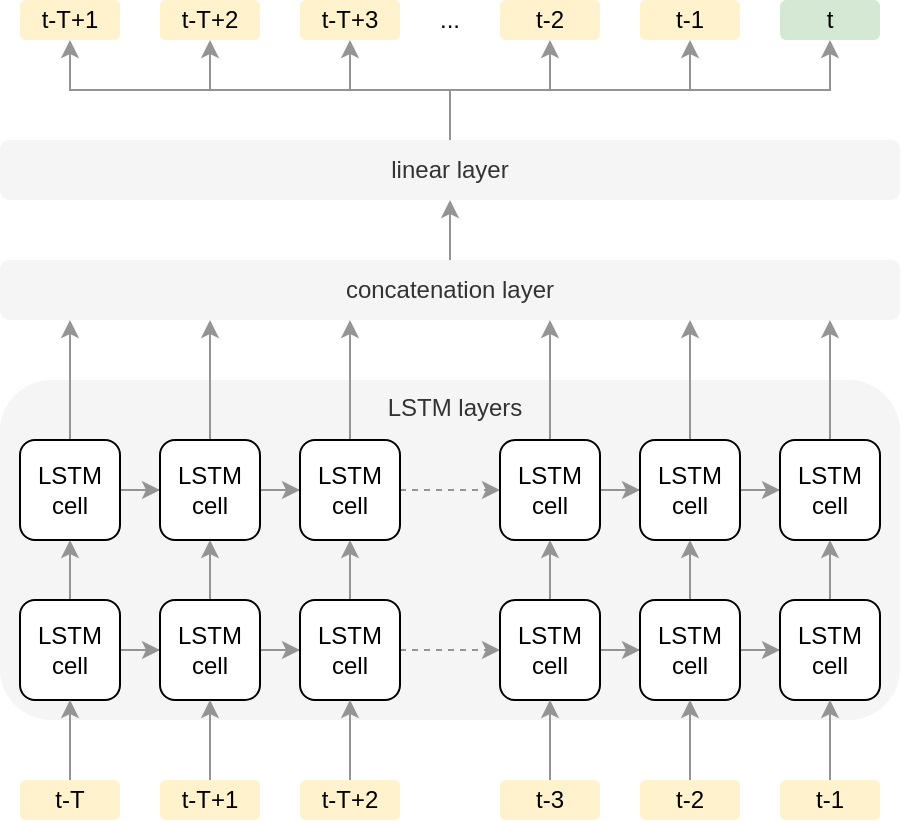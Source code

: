 <mxfile version="14.2.9" type="github">
  <diagram id="lamqM21WEhPO7RY_PFyA" name="Page-1">
    <mxGraphModel dx="858" dy="871" grid="1" gridSize="10" guides="1" tooltips="1" connect="1" arrows="1" fold="1" page="1" pageScale="1" pageWidth="827" pageHeight="1169" math="0" shadow="0">
      <root>
        <mxCell id="0" />
        <mxCell id="1" parent="0" />
        <mxCell id="bdwbAZbaEgQjwI4cp7zP-87" value="LSTM&amp;nbsp;layers" style="rounded=1;whiteSpace=wrap;html=1;shadow=0;sketch=0;glass=0;fillColor=#f5f5f5;fontColor=#333333;strokeColor=none;align=center;spacingRight=7;spacingLeft=12;verticalAlign=top;" vertex="1" parent="1">
          <mxGeometry x="120" y="310" width="450" height="170" as="geometry" />
        </mxCell>
        <mxCell id="bdwbAZbaEgQjwI4cp7zP-10" style="edgeStyle=orthogonalEdgeStyle;rounded=0;orthogonalLoop=1;jettySize=auto;html=1;entryX=0;entryY=0.5;entryDx=0;entryDy=0;strokeColor=#949494;" edge="1" parent="1" source="bdwbAZbaEgQjwI4cp7zP-2" target="bdwbAZbaEgQjwI4cp7zP-3">
          <mxGeometry relative="1" as="geometry" />
        </mxCell>
        <mxCell id="bdwbAZbaEgQjwI4cp7zP-26" style="edgeStyle=orthogonalEdgeStyle;rounded=0;orthogonalLoop=1;jettySize=auto;html=1;strokeColor=#949494;" edge="1" parent="1" source="bdwbAZbaEgQjwI4cp7zP-2" target="bdwbAZbaEgQjwI4cp7zP-16">
          <mxGeometry relative="1" as="geometry" />
        </mxCell>
        <mxCell id="bdwbAZbaEgQjwI4cp7zP-2" value="LSTM&lt;br&gt;cell" style="rounded=1;whiteSpace=wrap;html=1;" vertex="1" parent="1">
          <mxGeometry x="130" y="420" width="50" height="50" as="geometry" />
        </mxCell>
        <mxCell id="bdwbAZbaEgQjwI4cp7zP-11" style="edgeStyle=orthogonalEdgeStyle;rounded=0;orthogonalLoop=1;jettySize=auto;html=1;entryX=0;entryY=0.5;entryDx=0;entryDy=0;strokeColor=#949494;" edge="1" parent="1" source="bdwbAZbaEgQjwI4cp7zP-3" target="bdwbAZbaEgQjwI4cp7zP-4">
          <mxGeometry relative="1" as="geometry" />
        </mxCell>
        <mxCell id="bdwbAZbaEgQjwI4cp7zP-27" style="edgeStyle=orthogonalEdgeStyle;rounded=0;orthogonalLoop=1;jettySize=auto;html=1;entryX=0.5;entryY=1;entryDx=0;entryDy=0;strokeColor=#949494;" edge="1" parent="1" source="bdwbAZbaEgQjwI4cp7zP-3" target="bdwbAZbaEgQjwI4cp7zP-18">
          <mxGeometry relative="1" as="geometry" />
        </mxCell>
        <mxCell id="bdwbAZbaEgQjwI4cp7zP-3" value="LSTM&lt;br&gt;cell" style="rounded=1;whiteSpace=wrap;html=1;" vertex="1" parent="1">
          <mxGeometry x="200" y="420" width="50" height="50" as="geometry" />
        </mxCell>
        <mxCell id="bdwbAZbaEgQjwI4cp7zP-14" style="edgeStyle=orthogonalEdgeStyle;rounded=0;orthogonalLoop=1;jettySize=auto;html=1;dashed=1;strokeColor=#949494;" edge="1" parent="1" source="bdwbAZbaEgQjwI4cp7zP-4" target="bdwbAZbaEgQjwI4cp7zP-5">
          <mxGeometry relative="1" as="geometry" />
        </mxCell>
        <mxCell id="bdwbAZbaEgQjwI4cp7zP-28" style="edgeStyle=orthogonalEdgeStyle;rounded=0;orthogonalLoop=1;jettySize=auto;html=1;strokeColor=#949494;" edge="1" parent="1" source="bdwbAZbaEgQjwI4cp7zP-4" target="bdwbAZbaEgQjwI4cp7zP-20">
          <mxGeometry relative="1" as="geometry" />
        </mxCell>
        <mxCell id="bdwbAZbaEgQjwI4cp7zP-4" value="LSTM&lt;br&gt;cell" style="rounded=1;whiteSpace=wrap;html=1;" vertex="1" parent="1">
          <mxGeometry x="270" y="420" width="50" height="50" as="geometry" />
        </mxCell>
        <mxCell id="bdwbAZbaEgQjwI4cp7zP-12" style="edgeStyle=orthogonalEdgeStyle;rounded=0;orthogonalLoop=1;jettySize=auto;html=1;strokeColor=#949494;" edge="1" parent="1" source="bdwbAZbaEgQjwI4cp7zP-5" target="bdwbAZbaEgQjwI4cp7zP-6">
          <mxGeometry relative="1" as="geometry" />
        </mxCell>
        <mxCell id="bdwbAZbaEgQjwI4cp7zP-29" style="edgeStyle=orthogonalEdgeStyle;rounded=0;orthogonalLoop=1;jettySize=auto;html=1;strokeColor=#949494;" edge="1" parent="1" source="bdwbAZbaEgQjwI4cp7zP-5" target="bdwbAZbaEgQjwI4cp7zP-22">
          <mxGeometry relative="1" as="geometry" />
        </mxCell>
        <mxCell id="bdwbAZbaEgQjwI4cp7zP-5" value="LSTM&lt;br&gt;cell" style="rounded=1;whiteSpace=wrap;html=1;" vertex="1" parent="1">
          <mxGeometry x="370" y="420" width="50" height="50" as="geometry" />
        </mxCell>
        <mxCell id="bdwbAZbaEgQjwI4cp7zP-13" style="edgeStyle=orthogonalEdgeStyle;rounded=0;orthogonalLoop=1;jettySize=auto;html=1;strokeColor=#949494;" edge="1" parent="1" source="bdwbAZbaEgQjwI4cp7zP-6" target="bdwbAZbaEgQjwI4cp7zP-7">
          <mxGeometry relative="1" as="geometry" />
        </mxCell>
        <mxCell id="bdwbAZbaEgQjwI4cp7zP-30" style="edgeStyle=orthogonalEdgeStyle;rounded=0;orthogonalLoop=1;jettySize=auto;html=1;strokeColor=#949494;" edge="1" parent="1" source="bdwbAZbaEgQjwI4cp7zP-6" target="bdwbAZbaEgQjwI4cp7zP-24">
          <mxGeometry relative="1" as="geometry" />
        </mxCell>
        <mxCell id="bdwbAZbaEgQjwI4cp7zP-6" value="LSTM&lt;br&gt;cell" style="rounded=1;whiteSpace=wrap;html=1;" vertex="1" parent="1">
          <mxGeometry x="440" y="420" width="50" height="50" as="geometry" />
        </mxCell>
        <mxCell id="bdwbAZbaEgQjwI4cp7zP-31" style="edgeStyle=orthogonalEdgeStyle;rounded=0;orthogonalLoop=1;jettySize=auto;html=1;strokeColor=#949494;" edge="1" parent="1" source="bdwbAZbaEgQjwI4cp7zP-7" target="bdwbAZbaEgQjwI4cp7zP-25">
          <mxGeometry relative="1" as="geometry" />
        </mxCell>
        <mxCell id="bdwbAZbaEgQjwI4cp7zP-7" value="LSTM&lt;br&gt;cell" style="rounded=1;whiteSpace=wrap;html=1;" vertex="1" parent="1">
          <mxGeometry x="510" y="420" width="50" height="50" as="geometry" />
        </mxCell>
        <mxCell id="bdwbAZbaEgQjwI4cp7zP-15" style="edgeStyle=orthogonalEdgeStyle;rounded=0;orthogonalLoop=1;jettySize=auto;html=1;entryX=0;entryY=0.5;entryDx=0;entryDy=0;strokeColor=#949494;" edge="1" parent="1" source="bdwbAZbaEgQjwI4cp7zP-16" target="bdwbAZbaEgQjwI4cp7zP-18">
          <mxGeometry relative="1" as="geometry" />
        </mxCell>
        <mxCell id="bdwbAZbaEgQjwI4cp7zP-71" style="edgeStyle=orthogonalEdgeStyle;rounded=0;orthogonalLoop=1;jettySize=auto;html=1;strokeColor=#949494;" edge="1" parent="1" source="bdwbAZbaEgQjwI4cp7zP-16">
          <mxGeometry relative="1" as="geometry">
            <mxPoint x="155" y="280" as="targetPoint" />
          </mxGeometry>
        </mxCell>
        <mxCell id="bdwbAZbaEgQjwI4cp7zP-16" value="LSTM&lt;br&gt;cell" style="rounded=1;whiteSpace=wrap;html=1;" vertex="1" parent="1">
          <mxGeometry x="130" y="340" width="50" height="50" as="geometry" />
        </mxCell>
        <mxCell id="bdwbAZbaEgQjwI4cp7zP-17" style="edgeStyle=orthogonalEdgeStyle;rounded=0;orthogonalLoop=1;jettySize=auto;html=1;entryX=0;entryY=0.5;entryDx=0;entryDy=0;strokeColor=#949494;" edge="1" parent="1" source="bdwbAZbaEgQjwI4cp7zP-18" target="bdwbAZbaEgQjwI4cp7zP-20">
          <mxGeometry relative="1" as="geometry" />
        </mxCell>
        <mxCell id="bdwbAZbaEgQjwI4cp7zP-70" style="edgeStyle=orthogonalEdgeStyle;rounded=0;orthogonalLoop=1;jettySize=auto;html=1;strokeColor=#949494;" edge="1" parent="1" source="bdwbAZbaEgQjwI4cp7zP-18">
          <mxGeometry relative="1" as="geometry">
            <mxPoint x="225" y="280" as="targetPoint" />
          </mxGeometry>
        </mxCell>
        <mxCell id="bdwbAZbaEgQjwI4cp7zP-18" value="LSTM&lt;br&gt;cell" style="rounded=1;whiteSpace=wrap;html=1;" vertex="1" parent="1">
          <mxGeometry x="200" y="340" width="50" height="50" as="geometry" />
        </mxCell>
        <mxCell id="bdwbAZbaEgQjwI4cp7zP-19" style="edgeStyle=orthogonalEdgeStyle;rounded=0;orthogonalLoop=1;jettySize=auto;html=1;dashed=1;strokeColor=#949494;" edge="1" parent="1" source="bdwbAZbaEgQjwI4cp7zP-20" target="bdwbAZbaEgQjwI4cp7zP-22">
          <mxGeometry relative="1" as="geometry" />
        </mxCell>
        <mxCell id="bdwbAZbaEgQjwI4cp7zP-69" style="edgeStyle=orthogonalEdgeStyle;rounded=0;orthogonalLoop=1;jettySize=auto;html=1;strokeColor=#949494;" edge="1" parent="1" source="bdwbAZbaEgQjwI4cp7zP-20">
          <mxGeometry relative="1" as="geometry">
            <mxPoint x="295" y="280" as="targetPoint" />
          </mxGeometry>
        </mxCell>
        <mxCell id="bdwbAZbaEgQjwI4cp7zP-20" value="LSTM&lt;br&gt;cell" style="rounded=1;whiteSpace=wrap;html=1;" vertex="1" parent="1">
          <mxGeometry x="270" y="340" width="50" height="50" as="geometry" />
        </mxCell>
        <mxCell id="bdwbAZbaEgQjwI4cp7zP-21" style="edgeStyle=orthogonalEdgeStyle;rounded=0;orthogonalLoop=1;jettySize=auto;html=1;strokeColor=#949494;" edge="1" parent="1" source="bdwbAZbaEgQjwI4cp7zP-22" target="bdwbAZbaEgQjwI4cp7zP-24">
          <mxGeometry relative="1" as="geometry" />
        </mxCell>
        <mxCell id="bdwbAZbaEgQjwI4cp7zP-67" style="edgeStyle=orthogonalEdgeStyle;rounded=0;orthogonalLoop=1;jettySize=auto;html=1;strokeColor=#949494;" edge="1" parent="1" source="bdwbAZbaEgQjwI4cp7zP-22">
          <mxGeometry relative="1" as="geometry">
            <mxPoint x="395" y="280" as="targetPoint" />
          </mxGeometry>
        </mxCell>
        <mxCell id="bdwbAZbaEgQjwI4cp7zP-22" value="LSTM&lt;br&gt;cell" style="rounded=1;whiteSpace=wrap;html=1;" vertex="1" parent="1">
          <mxGeometry x="370" y="340" width="50" height="50" as="geometry" />
        </mxCell>
        <mxCell id="bdwbAZbaEgQjwI4cp7zP-23" style="edgeStyle=orthogonalEdgeStyle;rounded=0;orthogonalLoop=1;jettySize=auto;html=1;strokeColor=#949494;" edge="1" parent="1" source="bdwbAZbaEgQjwI4cp7zP-24" target="bdwbAZbaEgQjwI4cp7zP-25">
          <mxGeometry relative="1" as="geometry" />
        </mxCell>
        <mxCell id="bdwbAZbaEgQjwI4cp7zP-66" style="edgeStyle=orthogonalEdgeStyle;rounded=0;orthogonalLoop=1;jettySize=auto;html=1;strokeColor=#949494;" edge="1" parent="1" source="bdwbAZbaEgQjwI4cp7zP-24">
          <mxGeometry relative="1" as="geometry">
            <mxPoint x="465" y="280" as="targetPoint" />
          </mxGeometry>
        </mxCell>
        <mxCell id="bdwbAZbaEgQjwI4cp7zP-24" value="LSTM&lt;br&gt;cell" style="rounded=1;whiteSpace=wrap;html=1;" vertex="1" parent="1">
          <mxGeometry x="440" y="340" width="50" height="50" as="geometry" />
        </mxCell>
        <mxCell id="bdwbAZbaEgQjwI4cp7zP-65" style="edgeStyle=orthogonalEdgeStyle;rounded=0;orthogonalLoop=1;jettySize=auto;html=1;strokeColor=#949494;" edge="1" parent="1" source="bdwbAZbaEgQjwI4cp7zP-25">
          <mxGeometry relative="1" as="geometry">
            <mxPoint x="535" y="280" as="targetPoint" />
          </mxGeometry>
        </mxCell>
        <mxCell id="bdwbAZbaEgQjwI4cp7zP-25" value="LSTM&lt;br&gt;cell" style="rounded=1;whiteSpace=wrap;html=1;" vertex="1" parent="1">
          <mxGeometry x="510" y="340" width="50" height="50" as="geometry" />
        </mxCell>
        <mxCell id="bdwbAZbaEgQjwI4cp7zP-72" style="edgeStyle=orthogonalEdgeStyle;rounded=0;orthogonalLoop=1;jettySize=auto;html=1;entryX=0.5;entryY=1;entryDx=0;entryDy=0;fillColor=#f5f5f5;strokeColor=#949494;" edge="1" parent="1" source="bdwbAZbaEgQjwI4cp7zP-32" target="bdwbAZbaEgQjwI4cp7zP-63">
          <mxGeometry relative="1" as="geometry" />
        </mxCell>
        <mxCell id="bdwbAZbaEgQjwI4cp7zP-32" value="concatenation layer" style="rounded=1;whiteSpace=wrap;html=1;shadow=0;sketch=0;glass=0;fillColor=#f5f5f5;fontColor=#333333;strokeColor=none;" vertex="1" parent="1">
          <mxGeometry x="120" y="250" width="450" height="30" as="geometry" />
        </mxCell>
        <mxCell id="bdwbAZbaEgQjwI4cp7zP-47" style="edgeStyle=orthogonalEdgeStyle;curved=1;orthogonalLoop=1;jettySize=auto;html=1;strokeColor=#949494;" edge="1" parent="1" source="bdwbAZbaEgQjwI4cp7zP-40" target="bdwbAZbaEgQjwI4cp7zP-5">
          <mxGeometry relative="1" as="geometry" />
        </mxCell>
        <mxCell id="bdwbAZbaEgQjwI4cp7zP-40" value="t-3" style="rounded=1;whiteSpace=wrap;html=1;fillColor=#fff2cc;strokeColor=none;" vertex="1" parent="1">
          <mxGeometry x="370" y="510" width="50" height="20" as="geometry" />
        </mxCell>
        <mxCell id="bdwbAZbaEgQjwI4cp7zP-61" style="edgeStyle=orthogonalEdgeStyle;curved=1;orthogonalLoop=1;jettySize=auto;html=1;strokeColor=#949494;" edge="1" parent="1" source="bdwbAZbaEgQjwI4cp7zP-53" target="bdwbAZbaEgQjwI4cp7zP-6">
          <mxGeometry relative="1" as="geometry" />
        </mxCell>
        <mxCell id="bdwbAZbaEgQjwI4cp7zP-53" value="t-2" style="rounded=1;whiteSpace=wrap;html=1;fillColor=#fff2cc;strokeColor=none;" vertex="1" parent="1">
          <mxGeometry x="440" y="510" width="50" height="20" as="geometry" />
        </mxCell>
        <mxCell id="bdwbAZbaEgQjwI4cp7zP-62" style="edgeStyle=orthogonalEdgeStyle;curved=1;orthogonalLoop=1;jettySize=auto;html=1;entryX=0.5;entryY=1;entryDx=0;entryDy=0;strokeColor=#949494;" edge="1" parent="1" source="bdwbAZbaEgQjwI4cp7zP-54" target="bdwbAZbaEgQjwI4cp7zP-7">
          <mxGeometry relative="1" as="geometry" />
        </mxCell>
        <mxCell id="bdwbAZbaEgQjwI4cp7zP-54" value="t-1" style="rounded=1;whiteSpace=wrap;html=1;fillColor=#fff2cc;strokeColor=none;" vertex="1" parent="1">
          <mxGeometry x="510" y="510" width="50" height="20" as="geometry" />
        </mxCell>
        <mxCell id="bdwbAZbaEgQjwI4cp7zP-60" style="edgeStyle=orthogonalEdgeStyle;curved=1;orthogonalLoop=1;jettySize=auto;html=1;strokeColor=#949494;" edge="1" parent="1" source="bdwbAZbaEgQjwI4cp7zP-55" target="bdwbAZbaEgQjwI4cp7zP-2">
          <mxGeometry relative="1" as="geometry" />
        </mxCell>
        <mxCell id="bdwbAZbaEgQjwI4cp7zP-55" value="t-T" style="rounded=1;whiteSpace=wrap;html=1;fillColor=#fff2cc;strokeColor=none;" vertex="1" parent="1">
          <mxGeometry x="130" y="510" width="50" height="20" as="geometry" />
        </mxCell>
        <mxCell id="bdwbAZbaEgQjwI4cp7zP-59" style="edgeStyle=orthogonalEdgeStyle;curved=1;orthogonalLoop=1;jettySize=auto;html=1;entryX=0.5;entryY=1;entryDx=0;entryDy=0;strokeColor=#949494;" edge="1" parent="1" source="bdwbAZbaEgQjwI4cp7zP-56" target="bdwbAZbaEgQjwI4cp7zP-3">
          <mxGeometry relative="1" as="geometry" />
        </mxCell>
        <mxCell id="bdwbAZbaEgQjwI4cp7zP-56" value="t-T+1" style="rounded=1;whiteSpace=wrap;html=1;fillColor=#fff2cc;strokeColor=none;" vertex="1" parent="1">
          <mxGeometry x="200" y="510" width="50" height="20" as="geometry" />
        </mxCell>
        <mxCell id="bdwbAZbaEgQjwI4cp7zP-58" style="edgeStyle=orthogonalEdgeStyle;curved=1;orthogonalLoop=1;jettySize=auto;html=1;entryX=0.5;entryY=1;entryDx=0;entryDy=0;strokeColor=#949494;" edge="1" parent="1" source="bdwbAZbaEgQjwI4cp7zP-57" target="bdwbAZbaEgQjwI4cp7zP-4">
          <mxGeometry relative="1" as="geometry" />
        </mxCell>
        <mxCell id="bdwbAZbaEgQjwI4cp7zP-57" value="t-T+2" style="rounded=1;whiteSpace=wrap;html=1;fillColor=#fff2cc;strokeColor=none;" vertex="1" parent="1">
          <mxGeometry x="270" y="510" width="50" height="20" as="geometry" />
        </mxCell>
        <mxCell id="bdwbAZbaEgQjwI4cp7zP-80" style="edgeStyle=orthogonalEdgeStyle;rounded=0;orthogonalLoop=1;jettySize=auto;html=1;entryX=0.5;entryY=1;entryDx=0;entryDy=0;strokeColor=#949494;" edge="1" parent="1" source="bdwbAZbaEgQjwI4cp7zP-63" target="bdwbAZbaEgQjwI4cp7zP-76">
          <mxGeometry relative="1" as="geometry" />
        </mxCell>
        <mxCell id="bdwbAZbaEgQjwI4cp7zP-81" style="edgeStyle=orthogonalEdgeStyle;rounded=0;orthogonalLoop=1;jettySize=auto;html=1;entryX=0.5;entryY=1;entryDx=0;entryDy=0;strokeColor=#949494;" edge="1" parent="1" source="bdwbAZbaEgQjwI4cp7zP-63" target="bdwbAZbaEgQjwI4cp7zP-75">
          <mxGeometry relative="1" as="geometry" />
        </mxCell>
        <mxCell id="bdwbAZbaEgQjwI4cp7zP-82" style="edgeStyle=orthogonalEdgeStyle;rounded=0;orthogonalLoop=1;jettySize=auto;html=1;entryX=0.5;entryY=1;entryDx=0;entryDy=0;strokeColor=#949494;" edge="1" parent="1" source="bdwbAZbaEgQjwI4cp7zP-63" target="bdwbAZbaEgQjwI4cp7zP-74">
          <mxGeometry relative="1" as="geometry" />
        </mxCell>
        <mxCell id="bdwbAZbaEgQjwI4cp7zP-83" style="edgeStyle=orthogonalEdgeStyle;rounded=0;orthogonalLoop=1;jettySize=auto;html=1;entryX=0.5;entryY=1;entryDx=0;entryDy=0;strokeColor=#949494;" edge="1" parent="1" source="bdwbAZbaEgQjwI4cp7zP-63" target="bdwbAZbaEgQjwI4cp7zP-79">
          <mxGeometry relative="1" as="geometry" />
        </mxCell>
        <mxCell id="bdwbAZbaEgQjwI4cp7zP-84" style="edgeStyle=orthogonalEdgeStyle;rounded=0;orthogonalLoop=1;jettySize=auto;html=1;entryX=0.5;entryY=1;entryDx=0;entryDy=0;strokeColor=#949494;" edge="1" parent="1" source="bdwbAZbaEgQjwI4cp7zP-63" target="bdwbAZbaEgQjwI4cp7zP-78">
          <mxGeometry relative="1" as="geometry" />
        </mxCell>
        <mxCell id="bdwbAZbaEgQjwI4cp7zP-85" style="edgeStyle=orthogonalEdgeStyle;rounded=0;orthogonalLoop=1;jettySize=auto;html=1;entryX=0.5;entryY=1;entryDx=0;entryDy=0;strokeColor=#949494;" edge="1" parent="1" source="bdwbAZbaEgQjwI4cp7zP-63" target="bdwbAZbaEgQjwI4cp7zP-77">
          <mxGeometry relative="1" as="geometry" />
        </mxCell>
        <mxCell id="bdwbAZbaEgQjwI4cp7zP-63" value="linear layer" style="rounded=1;whiteSpace=wrap;html=1;shadow=0;sketch=0;glass=0;fillColor=#f5f5f5;fontColor=#333333;strokeColor=none;" vertex="1" parent="1">
          <mxGeometry x="120" y="190" width="450" height="30" as="geometry" />
        </mxCell>
        <mxCell id="bdwbAZbaEgQjwI4cp7zP-74" value="t-2" style="rounded=1;whiteSpace=wrap;html=1;fillColor=#fff2cc;strokeColor=none;" vertex="1" parent="1">
          <mxGeometry x="370" y="120" width="50" height="20" as="geometry" />
        </mxCell>
        <mxCell id="bdwbAZbaEgQjwI4cp7zP-75" value="t-1" style="rounded=1;whiteSpace=wrap;html=1;fillColor=#fff2cc;strokeColor=none;" vertex="1" parent="1">
          <mxGeometry x="440" y="120" width="50" height="20" as="geometry" />
        </mxCell>
        <mxCell id="bdwbAZbaEgQjwI4cp7zP-76" value="t" style="rounded=1;whiteSpace=wrap;html=1;fillColor=#d5e8d4;strokeColor=none;" vertex="1" parent="1">
          <mxGeometry x="510" y="120" width="50" height="20" as="geometry" />
        </mxCell>
        <mxCell id="bdwbAZbaEgQjwI4cp7zP-77" value="t-T+1" style="rounded=1;whiteSpace=wrap;html=1;fillColor=#fff2cc;strokeColor=none;" vertex="1" parent="1">
          <mxGeometry x="130" y="120" width="50" height="20" as="geometry" />
        </mxCell>
        <mxCell id="bdwbAZbaEgQjwI4cp7zP-78" value="t-T+2" style="rounded=1;whiteSpace=wrap;html=1;fillColor=#fff2cc;strokeColor=none;" vertex="1" parent="1">
          <mxGeometry x="200" y="120" width="50" height="20" as="geometry" />
        </mxCell>
        <mxCell id="bdwbAZbaEgQjwI4cp7zP-79" value="t-T+3" style="rounded=1;whiteSpace=wrap;html=1;fillColor=#fff2cc;strokeColor=none;" vertex="1" parent="1">
          <mxGeometry x="270" y="120" width="50" height="20" as="geometry" />
        </mxCell>
        <mxCell id="bdwbAZbaEgQjwI4cp7zP-86" value="..." style="text;html=1;strokeColor=none;fillColor=none;align=center;verticalAlign=middle;whiteSpace=wrap;rounded=0;" vertex="1" parent="1">
          <mxGeometry x="325" y="120" width="40" height="20" as="geometry" />
        </mxCell>
      </root>
    </mxGraphModel>
  </diagram>
</mxfile>
